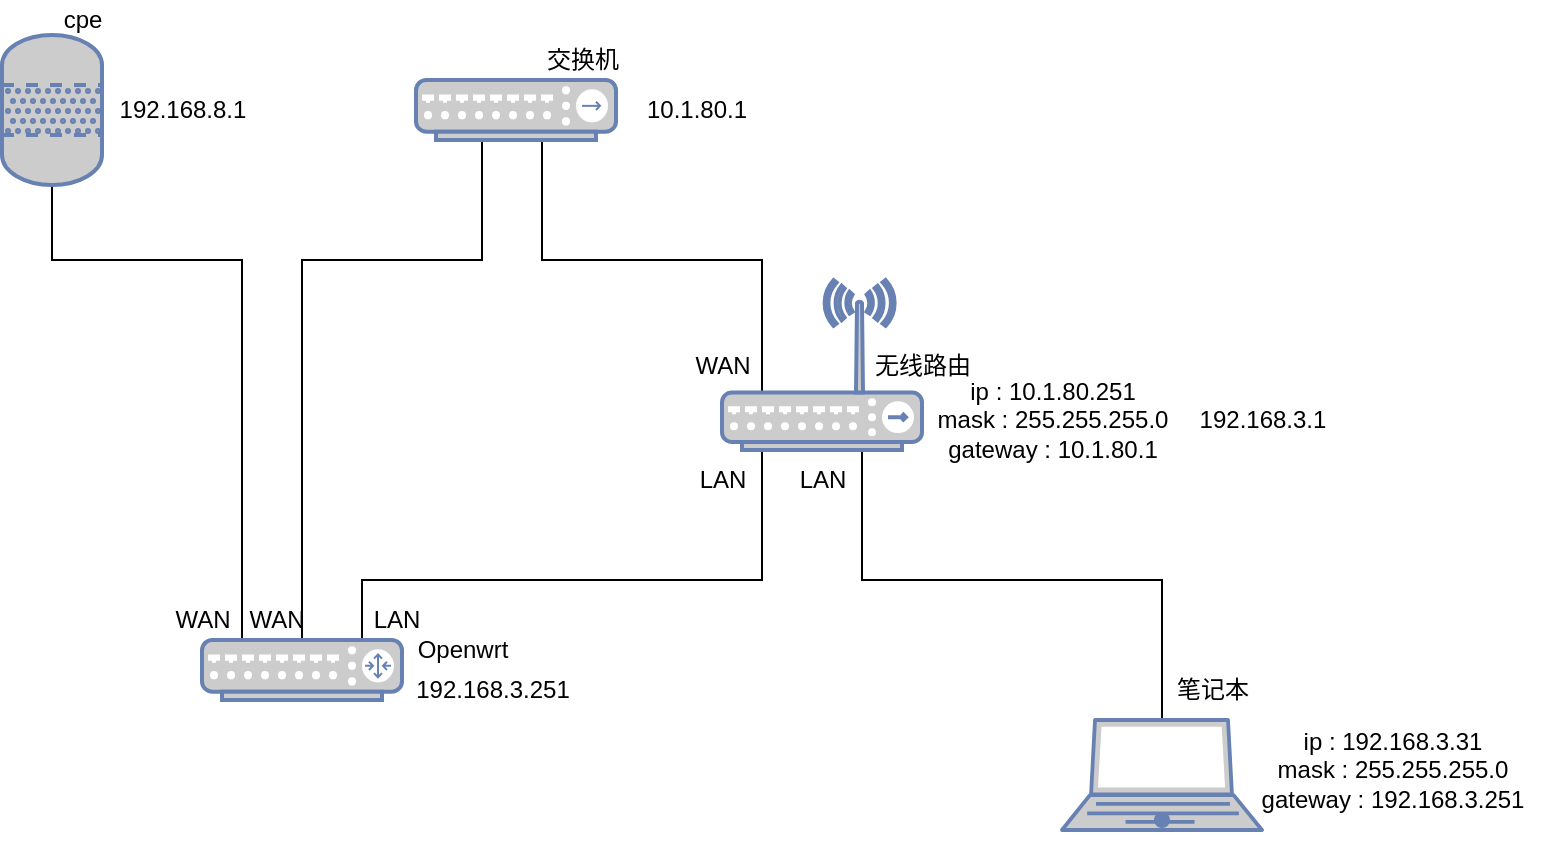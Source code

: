 <mxfile version="17.1.3" type="github">
  <diagram id="xXfyua9_VMPZ3oIZuOAJ" name="Page-1">
    <mxGraphModel dx="946" dy="536" grid="1" gridSize="10" guides="1" tooltips="1" connect="1" arrows="1" fold="1" page="1" pageScale="1" pageWidth="827" pageHeight="1169" math="0" shadow="0">
      <root>
        <mxCell id="0" />
        <mxCell id="1" parent="0" />
        <mxCell id="NaWxdDiv04shD6p3vSGv-10" value="" style="edgeStyle=orthogonalEdgeStyle;rounded=0;orthogonalLoop=1;jettySize=auto;html=1;" edge="1" parent="1" source="LccgevMRxcLiaLM2jQEp-8" target="NaWxdDiv04shD6p3vSGv-9">
          <mxGeometry relative="1" as="geometry">
            <Array as="points">
              <mxPoint x="280" y="150" />
              <mxPoint x="370" y="150" />
            </Array>
          </mxGeometry>
        </mxCell>
        <mxCell id="NaWxdDiv04shD6p3vSGv-9" value="" style="shape=waypoint;sketch=0;size=6;pointerEvents=1;points=[];fillColor=#CCCCCC;resizable=0;rotatable=0;perimeter=centerPerimeter;snapToPoint=1;verticalAlign=top;strokeColor=#6881B3;fontColor=#0066CC;gradientColor=none;gradientDirection=north;strokeWidth=2;" vertex="1" parent="1">
          <mxGeometry x="350" y="60" width="40" height="40" as="geometry" />
        </mxCell>
        <mxCell id="NaWxdDiv04shD6p3vSGv-1" value="" style="shape=waypoint;sketch=0;size=6;pointerEvents=1;points=[];fillColor=#CCCCCC;resizable=0;rotatable=0;perimeter=centerPerimeter;snapToPoint=1;verticalAlign=top;strokeColor=#6881B3;fontColor=#0066CC;gradientColor=none;gradientDirection=north;strokeWidth=2;" vertex="1" parent="1">
          <mxGeometry x="490" y="205" width="40" height="40" as="geometry" />
        </mxCell>
        <mxCell id="NaWxdDiv04shD6p3vSGv-5" value="" style="shape=waypoint;sketch=0;size=6;pointerEvents=1;points=[];fillColor=#CCCCCC;resizable=0;rotatable=0;perimeter=centerPerimeter;snapToPoint=1;verticalAlign=top;strokeColor=#6881B3;fontColor=#0066CC;gradientColor=none;gradientDirection=north;strokeWidth=2;" vertex="1" parent="1">
          <mxGeometry x="490" y="205" width="40" height="40" as="geometry" />
        </mxCell>
        <mxCell id="NaWxdDiv04shD6p3vSGv-7" value="" style="shape=waypoint;sketch=0;size=6;pointerEvents=1;points=[];fillColor=#CCCCCC;resizable=0;rotatable=0;perimeter=centerPerimeter;snapToPoint=1;verticalAlign=top;strokeColor=#6881B3;dashed=0;strokeWidth=2;" vertex="1" parent="1">
          <mxGeometry x="230" y="335" width="40" height="40" as="geometry" />
        </mxCell>
        <mxCell id="NaWxdDiv04shD6p3vSGv-8" value="" style="edgeStyle=orthogonalEdgeStyle;rounded=0;orthogonalLoop=1;jettySize=auto;html=1;" edge="1" parent="1" source="LccgevMRxcLiaLM2jQEp-11" target="NaWxdDiv04shD6p3vSGv-7">
          <mxGeometry relative="1" as="geometry">
            <Array as="points">
              <mxPoint x="155" y="150" />
              <mxPoint x="250" y="150" />
            </Array>
          </mxGeometry>
        </mxCell>
        <mxCell id="NaWxdDiv04shD6p3vSGv-4" value="" style="edgeStyle=orthogonalEdgeStyle;rounded=0;orthogonalLoop=1;jettySize=auto;html=1;" edge="1" parent="1" source="LccgevMRxcLiaLM2jQEp-9">
          <mxGeometry relative="1" as="geometry">
            <mxPoint x="710" y="400" as="targetPoint" />
            <Array as="points">
              <mxPoint x="560" y="310" />
              <mxPoint x="710" y="310" />
            </Array>
          </mxGeometry>
        </mxCell>
        <mxCell id="LccgevMRxcLiaLM2jQEp-6" value="" style="fontColor=#0066CC;verticalAlign=top;verticalLabelPosition=bottom;labelPosition=center;align=center;html=1;outlineConnect=0;fillColor=#CCCCCC;strokeColor=#6881B3;gradientColor=none;gradientDirection=north;strokeWidth=2;shape=mxgraph.networks.laptop;" parent="1" vertex="1">
          <mxGeometry x="660" y="380" width="100" height="55" as="geometry" />
        </mxCell>
        <mxCell id="NaWxdDiv04shD6p3vSGv-2" value="" style="edgeStyle=orthogonalEdgeStyle;rounded=0;orthogonalLoop=1;jettySize=auto;html=1;exitX=0.5;exitY=1;exitDx=0;exitDy=0;exitPerimeter=0;" edge="1" parent="1" source="LccgevMRxcLiaLM2jQEp-7" target="NaWxdDiv04shD6p3vSGv-1">
          <mxGeometry relative="1" as="geometry">
            <Array as="points">
              <mxPoint x="400" y="90" />
              <mxPoint x="400" y="150" />
              <mxPoint x="510" y="150" />
            </Array>
          </mxGeometry>
        </mxCell>
        <mxCell id="LccgevMRxcLiaLM2jQEp-7" value="" style="fontColor=#0066CC;verticalAlign=top;verticalLabelPosition=bottom;labelPosition=center;align=center;html=1;outlineConnect=0;fillColor=#CCCCCC;strokeColor=#6881B3;gradientColor=none;gradientDirection=north;strokeWidth=2;shape=mxgraph.networks.hub;" parent="1" vertex="1">
          <mxGeometry x="337" y="60" width="100" height="30" as="geometry" />
        </mxCell>
        <mxCell id="NaWxdDiv04shD6p3vSGv-6" value="" style="edgeStyle=orthogonalEdgeStyle;rounded=0;orthogonalLoop=1;jettySize=auto;html=1;exitX=1;exitY=0.5;exitDx=0;exitDy=0;exitPerimeter=0;" edge="1" parent="1" source="LccgevMRxcLiaLM2jQEp-8" target="NaWxdDiv04shD6p3vSGv-5">
          <mxGeometry relative="1" as="geometry">
            <Array as="points">
              <mxPoint x="310" y="355" />
              <mxPoint x="310" y="310" />
              <mxPoint x="510" y="310" />
            </Array>
          </mxGeometry>
        </mxCell>
        <mxCell id="LccgevMRxcLiaLM2jQEp-8" value="" style="fontColor=#0066CC;verticalAlign=top;verticalLabelPosition=bottom;labelPosition=center;align=center;html=1;outlineConnect=0;fillColor=#CCCCCC;strokeColor=#6881B3;gradientColor=none;gradientDirection=north;strokeWidth=2;shape=mxgraph.networks.router;" parent="1" vertex="1">
          <mxGeometry x="230" y="340" width="100" height="30" as="geometry" />
        </mxCell>
        <mxCell id="LccgevMRxcLiaLM2jQEp-9" value="" style="fontColor=#0066CC;verticalAlign=top;verticalLabelPosition=bottom;labelPosition=center;align=center;html=1;outlineConnect=0;fillColor=#CCCCCC;strokeColor=#6881B3;gradientColor=none;gradientDirection=north;strokeWidth=2;shape=mxgraph.networks.wireless_hub;" parent="1" vertex="1">
          <mxGeometry x="490" y="160" width="100" height="85" as="geometry" />
        </mxCell>
        <mxCell id="LccgevMRxcLiaLM2jQEp-11" value="" style="verticalLabelPosition=bottom;outlineConnect=0;align=center;dashed=0;html=1;verticalAlign=top;shape=mxgraph.pid2misc.column;columnType=fluid;strokeColor=#6881B3;fillColor=#CCCCCC;strokeWidth=2;" parent="1" vertex="1">
          <mxGeometry x="130" y="37.5" width="50" height="75" as="geometry" />
        </mxCell>
        <mxCell id="NaWxdDiv04shD6p3vSGv-3" value="" style="shape=waypoint;sketch=0;size=6;pointerEvents=1;points=[];fillColor=#CCCCCC;resizable=0;rotatable=0;perimeter=centerPerimeter;snapToPoint=1;verticalAlign=top;strokeColor=#6881B3;fontColor=#0066CC;gradientColor=none;gradientDirection=north;strokeWidth=2;" vertex="1" parent="1">
          <mxGeometry x="690" y="410" width="40" height="40" as="geometry" />
        </mxCell>
        <mxCell id="NaWxdDiv04shD6p3vSGv-13" value="交换机" style="text;html=1;align=center;verticalAlign=middle;resizable=0;points=[];autosize=1;strokeColor=none;fillColor=none;" vertex="1" parent="1">
          <mxGeometry x="395" y="40" width="50" height="20" as="geometry" />
        </mxCell>
        <mxCell id="NaWxdDiv04shD6p3vSGv-14" value="cpe" style="text;html=1;align=center;verticalAlign=middle;resizable=0;points=[];autosize=1;strokeColor=none;fillColor=none;" vertex="1" parent="1">
          <mxGeometry x="150" y="20" width="40" height="20" as="geometry" />
        </mxCell>
        <mxCell id="NaWxdDiv04shD6p3vSGv-15" value="无线路由" style="text;html=1;align=center;verticalAlign=middle;resizable=0;points=[];autosize=1;strokeColor=none;fillColor=none;" vertex="1" parent="1">
          <mxGeometry x="560" y="192.5" width="60" height="20" as="geometry" />
        </mxCell>
        <mxCell id="NaWxdDiv04shD6p3vSGv-16" value="笔记本" style="text;html=1;align=center;verticalAlign=middle;resizable=0;points=[];autosize=1;strokeColor=none;fillColor=none;" vertex="1" parent="1">
          <mxGeometry x="710" y="355" width="50" height="20" as="geometry" />
        </mxCell>
        <mxCell id="NaWxdDiv04shD6p3vSGv-17" value="Openwrt" style="text;html=1;align=center;verticalAlign=middle;resizable=0;points=[];autosize=1;strokeColor=none;fillColor=none;" vertex="1" parent="1">
          <mxGeometry x="330" y="335" width="60" height="20" as="geometry" />
        </mxCell>
        <mxCell id="NaWxdDiv04shD6p3vSGv-18" value="ip : 192.168.3.31&lt;br&gt;mask : 255.255.255.0&lt;br&gt;gateway : 192.168.3.251" style="text;html=1;align=center;verticalAlign=middle;resizable=0;points=[];autosize=1;strokeColor=none;fillColor=none;" vertex="1" parent="1">
          <mxGeometry x="750" y="380" width="150" height="50" as="geometry" />
        </mxCell>
        <mxCell id="NaWxdDiv04shD6p3vSGv-19" value="LAN" style="text;html=1;align=center;verticalAlign=middle;resizable=0;points=[];autosize=1;strokeColor=none;fillColor=none;" vertex="1" parent="1">
          <mxGeometry x="470" y="250" width="40" height="20" as="geometry" />
        </mxCell>
        <mxCell id="NaWxdDiv04shD6p3vSGv-20" value="LAN" style="text;html=1;align=center;verticalAlign=middle;resizable=0;points=[];autosize=1;strokeColor=none;fillColor=none;" vertex="1" parent="1">
          <mxGeometry x="520" y="250" width="40" height="20" as="geometry" />
        </mxCell>
        <mxCell id="NaWxdDiv04shD6p3vSGv-21" value="WAN" style="text;html=1;align=center;verticalAlign=middle;resizable=0;points=[];autosize=1;strokeColor=none;fillColor=none;" vertex="1" parent="1">
          <mxGeometry x="470" y="192.5" width="40" height="20" as="geometry" />
        </mxCell>
        <mxCell id="NaWxdDiv04shD6p3vSGv-22" value="LAN" style="text;html=1;align=center;verticalAlign=middle;resizable=0;points=[];autosize=1;strokeColor=none;fillColor=none;" vertex="1" parent="1">
          <mxGeometry x="307" y="320" width="40" height="20" as="geometry" />
        </mxCell>
        <mxCell id="NaWxdDiv04shD6p3vSGv-23" value="WAN" style="text;html=1;align=center;verticalAlign=middle;resizable=0;points=[];autosize=1;strokeColor=none;fillColor=none;" vertex="1" parent="1">
          <mxGeometry x="210" y="320" width="40" height="20" as="geometry" />
        </mxCell>
        <mxCell id="NaWxdDiv04shD6p3vSGv-25" value="WAN" style="text;html=1;align=center;verticalAlign=middle;resizable=0;points=[];autosize=1;strokeColor=none;fillColor=none;" vertex="1" parent="1">
          <mxGeometry x="247" y="320" width="40" height="20" as="geometry" />
        </mxCell>
        <mxCell id="NaWxdDiv04shD6p3vSGv-27" value="ip : 10.1.80.251&lt;br&gt;mask : 255.255.255.0&lt;br&gt;gateway : 10.1.80.1" style="text;html=1;align=center;verticalAlign=middle;resizable=0;points=[];autosize=1;strokeColor=none;fillColor=none;" vertex="1" parent="1">
          <mxGeometry x="590" y="205" width="130" height="50" as="geometry" />
        </mxCell>
        <mxCell id="NaWxdDiv04shD6p3vSGv-28" value="192.168.8.1" style="text;html=1;align=center;verticalAlign=middle;resizable=0;points=[];autosize=1;strokeColor=none;fillColor=none;" vertex="1" parent="1">
          <mxGeometry x="180" y="65" width="80" height="20" as="geometry" />
        </mxCell>
        <mxCell id="NaWxdDiv04shD6p3vSGv-29" value="10.1.80.1" style="text;html=1;align=center;verticalAlign=middle;resizable=0;points=[];autosize=1;strokeColor=none;fillColor=none;" vertex="1" parent="1">
          <mxGeometry x="442" y="65" width="70" height="20" as="geometry" />
        </mxCell>
        <mxCell id="NaWxdDiv04shD6p3vSGv-30" value="192.168.3.1" style="text;html=1;align=center;verticalAlign=middle;resizable=0;points=[];autosize=1;strokeColor=none;fillColor=none;" vertex="1" parent="1">
          <mxGeometry x="720" y="220" width="80" height="20" as="geometry" />
        </mxCell>
        <mxCell id="NaWxdDiv04shD6p3vSGv-31" value="192.168.3.251" style="text;html=1;align=center;verticalAlign=middle;resizable=0;points=[];autosize=1;strokeColor=none;fillColor=none;" vertex="1" parent="1">
          <mxGeometry x="330" y="355" width="90" height="20" as="geometry" />
        </mxCell>
      </root>
    </mxGraphModel>
  </diagram>
</mxfile>
